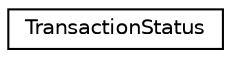 digraph "Graphical Class Hierarchy"
{
  edge [fontname="Helvetica",fontsize="10",labelfontname="Helvetica",labelfontsize="10"];
  node [fontname="Helvetica",fontsize="10",shape=record];
  rankdir="LR";
  Node0 [label="TransactionStatus",height=0.2,width=0.4,color="black", fillcolor="white", style="filled",URL="$d2/db4/class_transaction_status.html",tooltip="UI model for transaction status. "];
}
